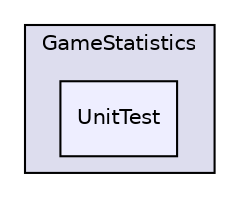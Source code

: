 digraph "D:/Work/Programmieren/Java/D-MARLA/Implementation/MARLA-Server/CycleStatistics/src/GameStatistics/UnitTest" {
  compound=true
  node [ fontsize="10", fontname="Helvetica"];
  edge [ labelfontsize="10", labelfontname="Helvetica"];
  subgraph clusterdir_2ab1b7ceffea2ab53641bd5fe2cad4ba {
    graph [ bgcolor="#ddddee", pencolor="black", label="GameStatistics" fontname="Helvetica", fontsize="10", URL="dir_2ab1b7ceffea2ab53641bd5fe2cad4ba.html"]
  dir_a4206a26985c55c327fe16539018f893 [shape=box, label="UnitTest", style="filled", fillcolor="#eeeeff", pencolor="black", URL="dir_a4206a26985c55c327fe16539018f893.html"];
  }
}
